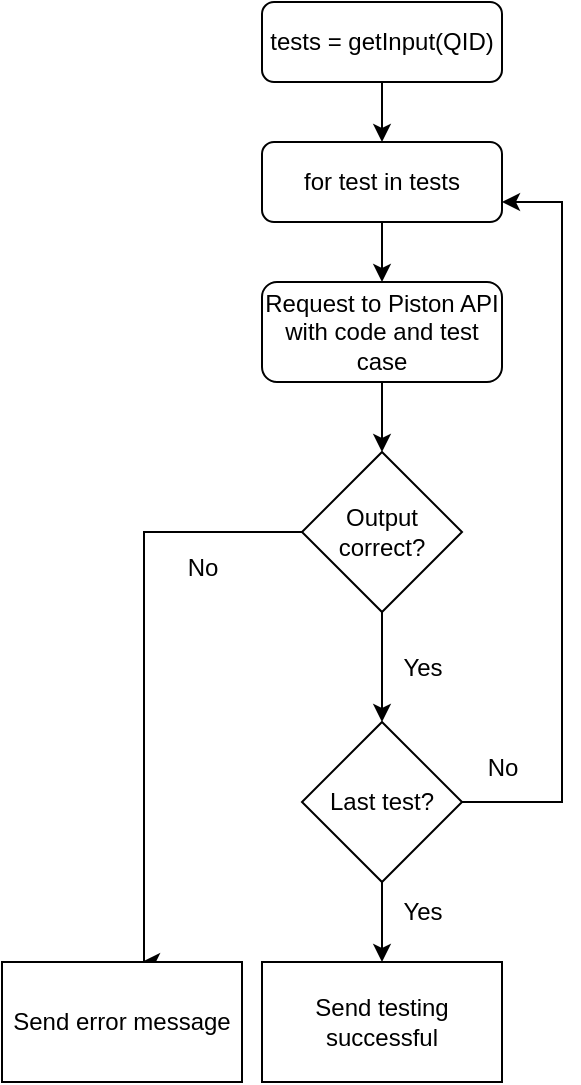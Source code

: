 <mxfile version="26.0.13" pages="2">
  <diagram id="C5RBs43oDa-KdzZeNtuy" name="Code running">
    <mxGraphModel dx="1434" dy="738" grid="1" gridSize="10" guides="1" tooltips="1" connect="1" arrows="1" fold="1" page="1" pageScale="1" pageWidth="827" pageHeight="1169" math="0" shadow="0">
      <root>
        <mxCell id="WIyWlLk6GJQsqaUBKTNV-0" />
        <mxCell id="WIyWlLk6GJQsqaUBKTNV-1" parent="WIyWlLk6GJQsqaUBKTNV-0" />
        <mxCell id="TYe0Myk3NBzi4zqEtrTh-3" value="" style="edgeStyle=orthogonalEdgeStyle;rounded=0;orthogonalLoop=1;jettySize=auto;html=1;" edge="1" parent="WIyWlLk6GJQsqaUBKTNV-1" source="TYe0Myk3NBzi4zqEtrTh-1" target="TYe0Myk3NBzi4zqEtrTh-2">
          <mxGeometry relative="1" as="geometry" />
        </mxCell>
        <mxCell id="TYe0Myk3NBzi4zqEtrTh-1" value="tests = getInput(QID)" style="rounded=1;whiteSpace=wrap;html=1;" vertex="1" parent="WIyWlLk6GJQsqaUBKTNV-1">
          <mxGeometry x="220" y="60" width="120" height="40" as="geometry" />
        </mxCell>
        <mxCell id="TYe0Myk3NBzi4zqEtrTh-5" value="" style="edgeStyle=orthogonalEdgeStyle;rounded=0;orthogonalLoop=1;jettySize=auto;html=1;" edge="1" parent="WIyWlLk6GJQsqaUBKTNV-1" source="TYe0Myk3NBzi4zqEtrTh-2" target="TYe0Myk3NBzi4zqEtrTh-4">
          <mxGeometry relative="1" as="geometry" />
        </mxCell>
        <mxCell id="TYe0Myk3NBzi4zqEtrTh-2" value="for test in tests" style="rounded=1;whiteSpace=wrap;html=1;" vertex="1" parent="WIyWlLk6GJQsqaUBKTNV-1">
          <mxGeometry x="220" y="130" width="120" height="40" as="geometry" />
        </mxCell>
        <mxCell id="TYe0Myk3NBzi4zqEtrTh-9" style="edgeStyle=orthogonalEdgeStyle;rounded=0;orthogonalLoop=1;jettySize=auto;html=1;entryX=0.5;entryY=0;entryDx=0;entryDy=0;" edge="1" parent="WIyWlLk6GJQsqaUBKTNV-1" source="TYe0Myk3NBzi4zqEtrTh-4" target="TYe0Myk3NBzi4zqEtrTh-8">
          <mxGeometry relative="1" as="geometry" />
        </mxCell>
        <mxCell id="TYe0Myk3NBzi4zqEtrTh-4" value="Request to Piston API with code and test case" style="rounded=1;whiteSpace=wrap;html=1;" vertex="1" parent="WIyWlLk6GJQsqaUBKTNV-1">
          <mxGeometry x="220" y="200" width="120" height="50" as="geometry" />
        </mxCell>
        <mxCell id="TYe0Myk3NBzi4zqEtrTh-13" value="" style="edgeStyle=orthogonalEdgeStyle;rounded=0;orthogonalLoop=1;jettySize=auto;html=1;" edge="1" parent="WIyWlLk6GJQsqaUBKTNV-1" source="TYe0Myk3NBzi4zqEtrTh-8">
          <mxGeometry relative="1" as="geometry">
            <mxPoint x="280" y="420" as="targetPoint" />
          </mxGeometry>
        </mxCell>
        <mxCell id="TYe0Myk3NBzi4zqEtrTh-21" style="edgeStyle=orthogonalEdgeStyle;rounded=0;orthogonalLoop=1;jettySize=auto;html=1;" edge="1" parent="WIyWlLk6GJQsqaUBKTNV-1">
          <mxGeometry relative="1" as="geometry">
            <mxPoint x="160" y="540" as="targetPoint" />
            <mxPoint x="280" y="325" as="sourcePoint" />
            <Array as="points">
              <mxPoint x="161" y="325" />
            </Array>
          </mxGeometry>
        </mxCell>
        <mxCell id="TYe0Myk3NBzi4zqEtrTh-8" value="Output correct?" style="rhombus;whiteSpace=wrap;html=1;" vertex="1" parent="WIyWlLk6GJQsqaUBKTNV-1">
          <mxGeometry x="240" y="285" width="80" height="80" as="geometry" />
        </mxCell>
        <mxCell id="TYe0Myk3NBzi4zqEtrTh-14" value="Yes" style="text;html=1;align=center;verticalAlign=middle;resizable=0;points=[];autosize=1;strokeColor=none;fillColor=none;" vertex="1" parent="WIyWlLk6GJQsqaUBKTNV-1">
          <mxGeometry x="280" y="378" width="40" height="30" as="geometry" />
        </mxCell>
        <mxCell id="TYe0Myk3NBzi4zqEtrTh-16" style="edgeStyle=orthogonalEdgeStyle;rounded=0;orthogonalLoop=1;jettySize=auto;html=1;entryX=1;entryY=0.75;entryDx=0;entryDy=0;" edge="1" parent="WIyWlLk6GJQsqaUBKTNV-1" source="TYe0Myk3NBzi4zqEtrTh-15" target="TYe0Myk3NBzi4zqEtrTh-2">
          <mxGeometry relative="1" as="geometry">
            <Array as="points">
              <mxPoint x="370" y="460" />
              <mxPoint x="370" y="160" />
            </Array>
          </mxGeometry>
        </mxCell>
        <mxCell id="TYe0Myk3NBzi4zqEtrTh-19" value="" style="edgeStyle=orthogonalEdgeStyle;rounded=0;orthogonalLoop=1;jettySize=auto;html=1;" edge="1" parent="WIyWlLk6GJQsqaUBKTNV-1" source="TYe0Myk3NBzi4zqEtrTh-15" target="TYe0Myk3NBzi4zqEtrTh-18">
          <mxGeometry relative="1" as="geometry" />
        </mxCell>
        <mxCell id="TYe0Myk3NBzi4zqEtrTh-15" value="Last test?" style="rhombus;whiteSpace=wrap;html=1;" vertex="1" parent="WIyWlLk6GJQsqaUBKTNV-1">
          <mxGeometry x="240" y="420" width="80" height="80" as="geometry" />
        </mxCell>
        <mxCell id="TYe0Myk3NBzi4zqEtrTh-17" value="No" style="text;html=1;align=center;verticalAlign=middle;resizable=0;points=[];autosize=1;strokeColor=none;fillColor=none;" vertex="1" parent="WIyWlLk6GJQsqaUBKTNV-1">
          <mxGeometry x="320" y="428" width="40" height="30" as="geometry" />
        </mxCell>
        <mxCell id="TYe0Myk3NBzi4zqEtrTh-18" value="Send testing successful" style="whiteSpace=wrap;html=1;" vertex="1" parent="WIyWlLk6GJQsqaUBKTNV-1">
          <mxGeometry x="220" y="540" width="120" height="60" as="geometry" />
        </mxCell>
        <mxCell id="TYe0Myk3NBzi4zqEtrTh-20" value="Yes" style="text;html=1;align=center;verticalAlign=middle;resizable=0;points=[];autosize=1;strokeColor=none;fillColor=none;" vertex="1" parent="WIyWlLk6GJQsqaUBKTNV-1">
          <mxGeometry x="280" y="500" width="40" height="30" as="geometry" />
        </mxCell>
        <mxCell id="TYe0Myk3NBzi4zqEtrTh-22" value="No" style="text;html=1;align=center;verticalAlign=middle;resizable=0;points=[];autosize=1;strokeColor=none;fillColor=none;" vertex="1" parent="WIyWlLk6GJQsqaUBKTNV-1">
          <mxGeometry x="170" y="328" width="40" height="30" as="geometry" />
        </mxCell>
        <mxCell id="TYe0Myk3NBzi4zqEtrTh-23" value="Send error message" style="whiteSpace=wrap;html=1;" vertex="1" parent="WIyWlLk6GJQsqaUBKTNV-1">
          <mxGeometry x="90" y="540" width="120" height="60" as="geometry" />
        </mxCell>
      </root>
    </mxGraphModel>
  </diagram>
  <diagram id="2E7pvvPJxF8ZSh5zLp9T" name="High level">
    <mxGraphModel dx="1258" dy="716" grid="1" gridSize="10" guides="1" tooltips="1" connect="1" arrows="1" fold="1" page="1" pageScale="1" pageWidth="827" pageHeight="1169" math="0" shadow="0">
      <root>
        <mxCell id="0" />
        <mxCell id="1" parent="0" />
        <mxCell id="3pEV3JObnZuWQEla3P30-1" value="" style="edgeStyle=orthogonalEdgeStyle;rounded=0;orthogonalLoop=1;jettySize=auto;html=1;" parent="1" source="3pEV3JObnZuWQEla3P30-7" edge="1">
          <mxGeometry relative="1" as="geometry">
            <mxPoint x="100" y="200" as="targetPoint" />
          </mxGeometry>
        </mxCell>
        <mxCell id="3pEV3JObnZuWQEla3P30-2" value="Client inputs and submits the code" style="rounded=1;whiteSpace=wrap;html=1;" parent="1" vertex="1">
          <mxGeometry x="40" y="90" width="120" height="40" as="geometry" />
        </mxCell>
        <mxCell id="3pEV3JObnZuWQEla3P30-3" value="" style="edgeStyle=orthogonalEdgeStyle;rounded=0;orthogonalLoop=1;jettySize=auto;html=1;" parent="1" source="3pEV3JObnZuWQEla3P30-2" target="3pEV3JObnZuWQEla3P30-7" edge="1">
          <mxGeometry relative="1" as="geometry">
            <mxPoint x="100" y="130" as="sourcePoint" />
            <mxPoint x="100" y="200" as="targetPoint" />
          </mxGeometry>
        </mxCell>
        <mxCell id="3pEV3JObnZuWQEla3P30-4" value="" style="edgeStyle=orthogonalEdgeStyle;rounded=0;orthogonalLoop=1;jettySize=auto;html=1;" parent="1" source="3pEV3JObnZuWQEla3P30-7" target="3pEV3JObnZuWQEla3P30-8" edge="1">
          <mxGeometry relative="1" as="geometry" />
        </mxCell>
        <mxCell id="3pEV3JObnZuWQEla3P30-5" value="No" style="edgeLabel;html=1;align=center;verticalAlign=middle;resizable=0;points=[];" parent="3pEV3JObnZuWQEla3P30-4" vertex="1" connectable="0">
          <mxGeometry x="0.033" y="-4" relative="1" as="geometry">
            <mxPoint y="-14" as="offset" />
          </mxGeometry>
        </mxCell>
        <mxCell id="3pEV3JObnZuWQEla3P30-6" value="" style="edgeStyle=orthogonalEdgeStyle;rounded=0;orthogonalLoop=1;jettySize=auto;html=1;" parent="1" source="3pEV3JObnZuWQEla3P30-7" target="3pEV3JObnZuWQEla3P30-10" edge="1">
          <mxGeometry relative="1" as="geometry" />
        </mxCell>
        <mxCell id="3pEV3JObnZuWQEla3P30-7" value="Correct code extension?" style="rhombus;whiteSpace=wrap;html=1;" parent="1" vertex="1">
          <mxGeometry x="55" y="150" width="90" height="90" as="geometry" />
        </mxCell>
        <mxCell id="3pEV3JObnZuWQEla3P30-8" value="Raise an error" style="rounded=1;whiteSpace=wrap;html=1;" parent="1" vertex="1">
          <mxGeometry x="180" y="175" width="120" height="40" as="geometry" />
        </mxCell>
        <mxCell id="42JPqjy9gOeKUET9cwUp-4" value="" style="edgeStyle=orthogonalEdgeStyle;rounded=0;orthogonalLoop=1;jettySize=auto;html=1;" edge="1" parent="1" source="3pEV3JObnZuWQEla3P30-10" target="42JPqjy9gOeKUET9cwUp-3">
          <mxGeometry relative="1" as="geometry" />
        </mxCell>
        <mxCell id="3pEV3JObnZuWQEla3P30-10" value="Send to the server" style="rounded=1;whiteSpace=wrap;html=1;" parent="1" vertex="1">
          <mxGeometry x="40" y="260" width="120" height="40" as="geometry" />
        </mxCell>
        <mxCell id="3pEV3JObnZuWQEla3P30-11" value="" style="edgeStyle=orthogonalEdgeStyle;rounded=0;orthogonalLoop=1;jettySize=auto;html=1;entryX=0.5;entryY=0;entryDx=0;entryDy=0;" parent="1" source="3pEV3JObnZuWQEla3P30-12" target="3pEV3JObnZuWQEla3P30-13" edge="1">
          <mxGeometry relative="1" as="geometry">
            <mxPoint x="100" y="500" as="targetPoint" />
          </mxGeometry>
        </mxCell>
        <mxCell id="3pEV3JObnZuWQEla3P30-12" value="Once on turn, execute the file on testing input" style="whiteSpace=wrap;html=1;rounded=1;" parent="1" vertex="1">
          <mxGeometry x="40" y="400" width="120" height="60" as="geometry" />
        </mxCell>
        <mxCell id="3pEV3JObnZuWQEla3P30-13" value="Return the result of testing to the client" style="whiteSpace=wrap;html=1;rounded=1;" parent="1" vertex="1">
          <mxGeometry x="40" y="480" width="120" height="40" as="geometry" />
        </mxCell>
        <mxCell id="3pEV3JObnZuWQEla3P30-14" value="Yes" style="text;html=1;align=center;verticalAlign=middle;resizable=0;points=[];autosize=1;strokeColor=none;fillColor=none;" parent="1" vertex="1">
          <mxGeometry x="50" y="230" width="40" height="30" as="geometry" />
        </mxCell>
        <mxCell id="42JPqjy9gOeKUET9cwUp-5" value="" style="edgeStyle=orthogonalEdgeStyle;rounded=0;orthogonalLoop=1;jettySize=auto;html=1;" edge="1" parent="1" source="42JPqjy9gOeKUET9cwUp-3" target="3pEV3JObnZuWQEla3P30-12">
          <mxGeometry relative="1" as="geometry" />
        </mxCell>
        <mxCell id="42JPqjy9gOeKUET9cwUp-3" value="Enqueue submission" style="rounded=1;whiteSpace=wrap;html=1;" vertex="1" parent="1">
          <mxGeometry x="40" y="330" width="120" height="40" as="geometry" />
        </mxCell>
      </root>
    </mxGraphModel>
  </diagram>
</mxfile>
